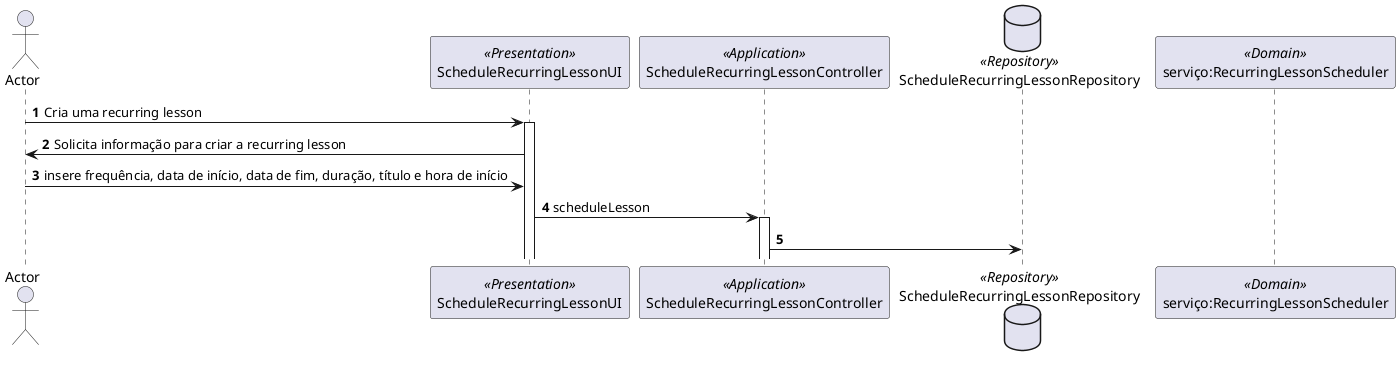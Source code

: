 @startuml
'https://plantuml.com/sequence-diagram

autonumber

actor Actor
participant ScheduleRecurringLessonUI as UI <<Presentation>>
participant ScheduleRecurringLessonController as Controller <<Application>>
database ScheduleRecurringLessonRepository as LessonRepository <<Repository>>
participant "serviço:RecurringLessonScheduler" as Serviço <<Domain>>


Actor -> UI: Cria uma recurring lesson
activate UI
UI -> Actor: Solicita informação para criar a recurring lesson
Actor -> UI: insere frequência, data de início, data de fim, duração, título e hora de início

UI -> Controller: scheduleLesson
activate Controller
Controller -> LessonRepository



@enduml